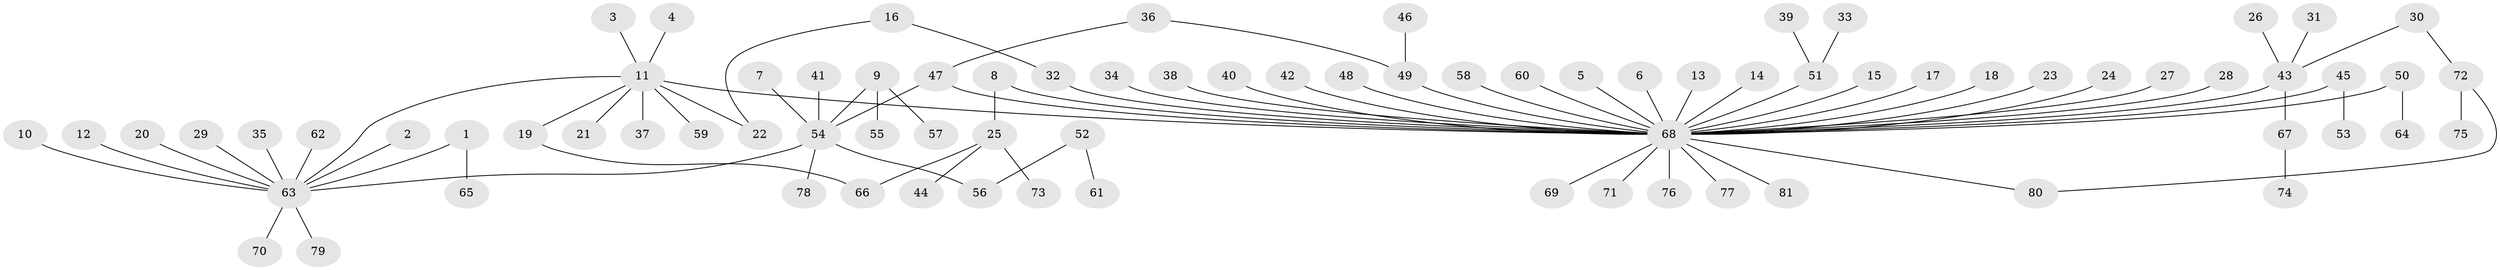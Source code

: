 // original degree distribution, {14: 0.007462686567164179, 10: 0.007462686567164179, 35: 0.007462686567164179, 3: 0.029850746268656716, 2: 0.291044776119403, 1: 0.582089552238806, 5: 0.022388059701492536, 4: 0.03731343283582089, 8: 0.007462686567164179, 6: 0.007462686567164179}
// Generated by graph-tools (version 1.1) at 2025/36/03/04/25 23:36:51]
// undirected, 81 vertices, 85 edges
graph export_dot {
  node [color=gray90,style=filled];
  1;
  2;
  3;
  4;
  5;
  6;
  7;
  8;
  9;
  10;
  11;
  12;
  13;
  14;
  15;
  16;
  17;
  18;
  19;
  20;
  21;
  22;
  23;
  24;
  25;
  26;
  27;
  28;
  29;
  30;
  31;
  32;
  33;
  34;
  35;
  36;
  37;
  38;
  39;
  40;
  41;
  42;
  43;
  44;
  45;
  46;
  47;
  48;
  49;
  50;
  51;
  52;
  53;
  54;
  55;
  56;
  57;
  58;
  59;
  60;
  61;
  62;
  63;
  64;
  65;
  66;
  67;
  68;
  69;
  70;
  71;
  72;
  73;
  74;
  75;
  76;
  77;
  78;
  79;
  80;
  81;
  1 -- 63 [weight=1.0];
  1 -- 65 [weight=1.0];
  2 -- 63 [weight=1.0];
  3 -- 11 [weight=1.0];
  4 -- 11 [weight=1.0];
  5 -- 68 [weight=1.0];
  6 -- 68 [weight=1.0];
  7 -- 54 [weight=1.0];
  8 -- 25 [weight=1.0];
  8 -- 68 [weight=1.0];
  9 -- 54 [weight=1.0];
  9 -- 55 [weight=1.0];
  9 -- 57 [weight=1.0];
  10 -- 63 [weight=1.0];
  11 -- 19 [weight=1.0];
  11 -- 21 [weight=1.0];
  11 -- 22 [weight=1.0];
  11 -- 37 [weight=1.0];
  11 -- 59 [weight=1.0];
  11 -- 63 [weight=1.0];
  11 -- 68 [weight=1.0];
  12 -- 63 [weight=1.0];
  13 -- 68 [weight=1.0];
  14 -- 68 [weight=1.0];
  15 -- 68 [weight=1.0];
  16 -- 22 [weight=1.0];
  16 -- 32 [weight=1.0];
  17 -- 68 [weight=1.0];
  18 -- 68 [weight=1.0];
  19 -- 66 [weight=1.0];
  20 -- 63 [weight=1.0];
  23 -- 68 [weight=1.0];
  24 -- 68 [weight=1.0];
  25 -- 44 [weight=1.0];
  25 -- 66 [weight=1.0];
  25 -- 73 [weight=1.0];
  26 -- 43 [weight=1.0];
  27 -- 68 [weight=1.0];
  28 -- 68 [weight=1.0];
  29 -- 63 [weight=1.0];
  30 -- 43 [weight=1.0];
  30 -- 72 [weight=1.0];
  31 -- 43 [weight=1.0];
  32 -- 68 [weight=1.0];
  33 -- 51 [weight=1.0];
  34 -- 68 [weight=1.0];
  35 -- 63 [weight=1.0];
  36 -- 47 [weight=1.0];
  36 -- 49 [weight=1.0];
  38 -- 68 [weight=1.0];
  39 -- 51 [weight=1.0];
  40 -- 68 [weight=1.0];
  41 -- 54 [weight=1.0];
  42 -- 68 [weight=1.0];
  43 -- 67 [weight=1.0];
  43 -- 68 [weight=1.0];
  45 -- 53 [weight=1.0];
  45 -- 68 [weight=1.0];
  46 -- 49 [weight=1.0];
  47 -- 54 [weight=1.0];
  47 -- 68 [weight=1.0];
  48 -- 68 [weight=1.0];
  49 -- 68 [weight=1.0];
  50 -- 64 [weight=1.0];
  50 -- 68 [weight=1.0];
  51 -- 68 [weight=1.0];
  52 -- 56 [weight=1.0];
  52 -- 61 [weight=1.0];
  54 -- 56 [weight=1.0];
  54 -- 63 [weight=1.0];
  54 -- 78 [weight=1.0];
  58 -- 68 [weight=1.0];
  60 -- 68 [weight=1.0];
  62 -- 63 [weight=1.0];
  63 -- 70 [weight=1.0];
  63 -- 79 [weight=1.0];
  67 -- 74 [weight=1.0];
  68 -- 69 [weight=1.0];
  68 -- 71 [weight=1.0];
  68 -- 76 [weight=1.0];
  68 -- 77 [weight=1.0];
  68 -- 80 [weight=1.0];
  68 -- 81 [weight=1.0];
  72 -- 75 [weight=1.0];
  72 -- 80 [weight=1.0];
}

